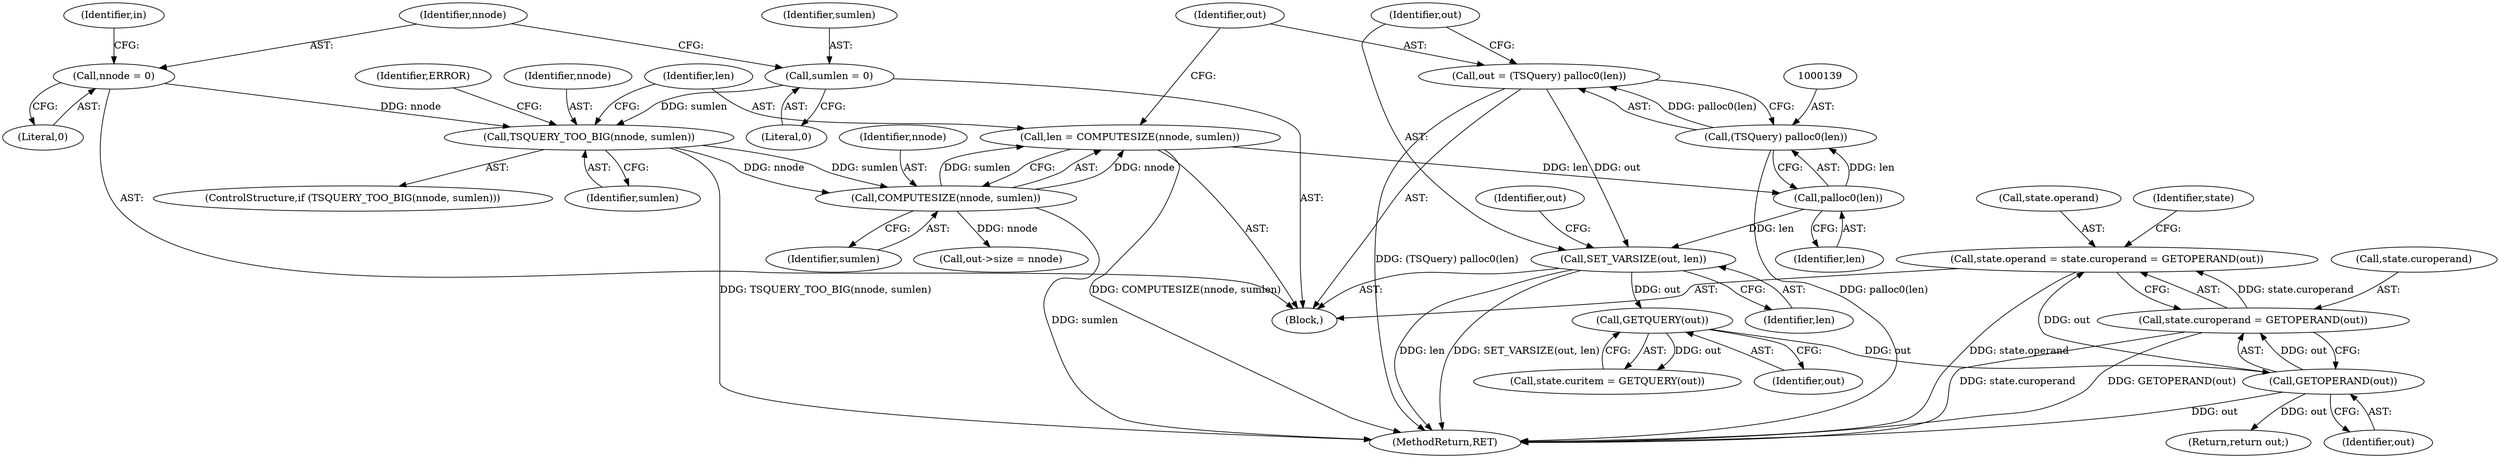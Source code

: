 digraph "0_postgres_31400a673325147e1205326008e32135a78b4d8a_17@API" {
"1000156" [label="(Call,state.operand = state.curoperand = GETOPERAND(out))"];
"1000160" [label="(Call,state.curoperand = GETOPERAND(out))"];
"1000164" [label="(Call,GETOPERAND(out))"];
"1000154" [label="(Call,GETQUERY(out))"];
"1000142" [label="(Call,SET_VARSIZE(out, len))"];
"1000136" [label="(Call,out = (TSQuery) palloc0(len))"];
"1000138" [label="(Call,(TSQuery) palloc0(len))"];
"1000140" [label="(Call,palloc0(len))"];
"1000131" [label="(Call,len = COMPUTESIZE(nnode, sumlen))"];
"1000133" [label="(Call,COMPUTESIZE(nnode, sumlen))"];
"1000121" [label="(Call,TSQUERY_TOO_BIG(nnode, sumlen))"];
"1000110" [label="(Call,nnode = 0)"];
"1000106" [label="(Call,sumlen = 0)"];
"1000121" [label="(Call,TSQUERY_TOO_BIG(nnode, sumlen))"];
"1000160" [label="(Call,state.curoperand = GETOPERAND(out))"];
"1000138" [label="(Call,(TSQuery) palloc0(len))"];
"1000110" [label="(Call,nnode = 0)"];
"1000157" [label="(Call,state.operand)"];
"1000147" [label="(Identifier,out)"];
"1000107" [label="(Identifier,sumlen)"];
"1000172" [label="(MethodReturn,RET)"];
"1000145" [label="(Call,out->size = nnode)"];
"1000132" [label="(Identifier,len)"];
"1000106" [label="(Call,sumlen = 0)"];
"1000112" [label="(Literal,0)"];
"1000168" [label="(Identifier,state)"];
"1000164" [label="(Call,GETOPERAND(out))"];
"1000140" [label="(Call,palloc0(len))"];
"1000115" [label="(Identifier,in)"];
"1000122" [label="(Identifier,nnode)"];
"1000131" [label="(Call,len = COMPUTESIZE(nnode, sumlen))"];
"1000137" [label="(Identifier,out)"];
"1000161" [label="(Call,state.curoperand)"];
"1000135" [label="(Identifier,sumlen)"];
"1000150" [label="(Call,state.curitem = GETQUERY(out))"];
"1000156" [label="(Call,state.operand = state.curoperand = GETOPERAND(out))"];
"1000111" [label="(Identifier,nnode)"];
"1000102" [label="(Block,)"];
"1000136" [label="(Call,out = (TSQuery) palloc0(len))"];
"1000133" [label="(Call,COMPUTESIZE(nnode, sumlen))"];
"1000144" [label="(Identifier,len)"];
"1000120" [label="(ControlStructure,if (TSQUERY_TOO_BIG(nnode, sumlen)))"];
"1000142" [label="(Call,SET_VARSIZE(out, len))"];
"1000154" [label="(Call,GETQUERY(out))"];
"1000155" [label="(Identifier,out)"];
"1000108" [label="(Literal,0)"];
"1000123" [label="(Identifier,sumlen)"];
"1000141" [label="(Identifier,len)"];
"1000165" [label="(Identifier,out)"];
"1000143" [label="(Identifier,out)"];
"1000125" [label="(Identifier,ERROR)"];
"1000170" [label="(Return,return out;)"];
"1000134" [label="(Identifier,nnode)"];
"1000156" -> "1000102"  [label="AST: "];
"1000156" -> "1000160"  [label="CFG: "];
"1000157" -> "1000156"  [label="AST: "];
"1000160" -> "1000156"  [label="AST: "];
"1000168" -> "1000156"  [label="CFG: "];
"1000156" -> "1000172"  [label="DDG: state.operand"];
"1000160" -> "1000156"  [label="DDG: state.curoperand"];
"1000164" -> "1000156"  [label="DDG: out"];
"1000160" -> "1000164"  [label="CFG: "];
"1000161" -> "1000160"  [label="AST: "];
"1000164" -> "1000160"  [label="AST: "];
"1000160" -> "1000172"  [label="DDG: GETOPERAND(out)"];
"1000160" -> "1000172"  [label="DDG: state.curoperand"];
"1000164" -> "1000160"  [label="DDG: out"];
"1000164" -> "1000165"  [label="CFG: "];
"1000165" -> "1000164"  [label="AST: "];
"1000164" -> "1000172"  [label="DDG: out"];
"1000154" -> "1000164"  [label="DDG: out"];
"1000164" -> "1000170"  [label="DDG: out"];
"1000154" -> "1000150"  [label="AST: "];
"1000154" -> "1000155"  [label="CFG: "];
"1000155" -> "1000154"  [label="AST: "];
"1000150" -> "1000154"  [label="CFG: "];
"1000154" -> "1000150"  [label="DDG: out"];
"1000142" -> "1000154"  [label="DDG: out"];
"1000142" -> "1000102"  [label="AST: "];
"1000142" -> "1000144"  [label="CFG: "];
"1000143" -> "1000142"  [label="AST: "];
"1000144" -> "1000142"  [label="AST: "];
"1000147" -> "1000142"  [label="CFG: "];
"1000142" -> "1000172"  [label="DDG: SET_VARSIZE(out, len)"];
"1000142" -> "1000172"  [label="DDG: len"];
"1000136" -> "1000142"  [label="DDG: out"];
"1000140" -> "1000142"  [label="DDG: len"];
"1000136" -> "1000102"  [label="AST: "];
"1000136" -> "1000138"  [label="CFG: "];
"1000137" -> "1000136"  [label="AST: "];
"1000138" -> "1000136"  [label="AST: "];
"1000143" -> "1000136"  [label="CFG: "];
"1000136" -> "1000172"  [label="DDG: (TSQuery) palloc0(len)"];
"1000138" -> "1000136"  [label="DDG: palloc0(len)"];
"1000138" -> "1000140"  [label="CFG: "];
"1000139" -> "1000138"  [label="AST: "];
"1000140" -> "1000138"  [label="AST: "];
"1000138" -> "1000172"  [label="DDG: palloc0(len)"];
"1000140" -> "1000138"  [label="DDG: len"];
"1000140" -> "1000141"  [label="CFG: "];
"1000141" -> "1000140"  [label="AST: "];
"1000131" -> "1000140"  [label="DDG: len"];
"1000131" -> "1000102"  [label="AST: "];
"1000131" -> "1000133"  [label="CFG: "];
"1000132" -> "1000131"  [label="AST: "];
"1000133" -> "1000131"  [label="AST: "];
"1000137" -> "1000131"  [label="CFG: "];
"1000131" -> "1000172"  [label="DDG: COMPUTESIZE(nnode, sumlen)"];
"1000133" -> "1000131"  [label="DDG: nnode"];
"1000133" -> "1000131"  [label="DDG: sumlen"];
"1000133" -> "1000135"  [label="CFG: "];
"1000134" -> "1000133"  [label="AST: "];
"1000135" -> "1000133"  [label="AST: "];
"1000133" -> "1000172"  [label="DDG: sumlen"];
"1000121" -> "1000133"  [label="DDG: nnode"];
"1000121" -> "1000133"  [label="DDG: sumlen"];
"1000133" -> "1000145"  [label="DDG: nnode"];
"1000121" -> "1000120"  [label="AST: "];
"1000121" -> "1000123"  [label="CFG: "];
"1000122" -> "1000121"  [label="AST: "];
"1000123" -> "1000121"  [label="AST: "];
"1000125" -> "1000121"  [label="CFG: "];
"1000132" -> "1000121"  [label="CFG: "];
"1000121" -> "1000172"  [label="DDG: TSQUERY_TOO_BIG(nnode, sumlen)"];
"1000110" -> "1000121"  [label="DDG: nnode"];
"1000106" -> "1000121"  [label="DDG: sumlen"];
"1000110" -> "1000102"  [label="AST: "];
"1000110" -> "1000112"  [label="CFG: "];
"1000111" -> "1000110"  [label="AST: "];
"1000112" -> "1000110"  [label="AST: "];
"1000115" -> "1000110"  [label="CFG: "];
"1000106" -> "1000102"  [label="AST: "];
"1000106" -> "1000108"  [label="CFG: "];
"1000107" -> "1000106"  [label="AST: "];
"1000108" -> "1000106"  [label="AST: "];
"1000111" -> "1000106"  [label="CFG: "];
}
